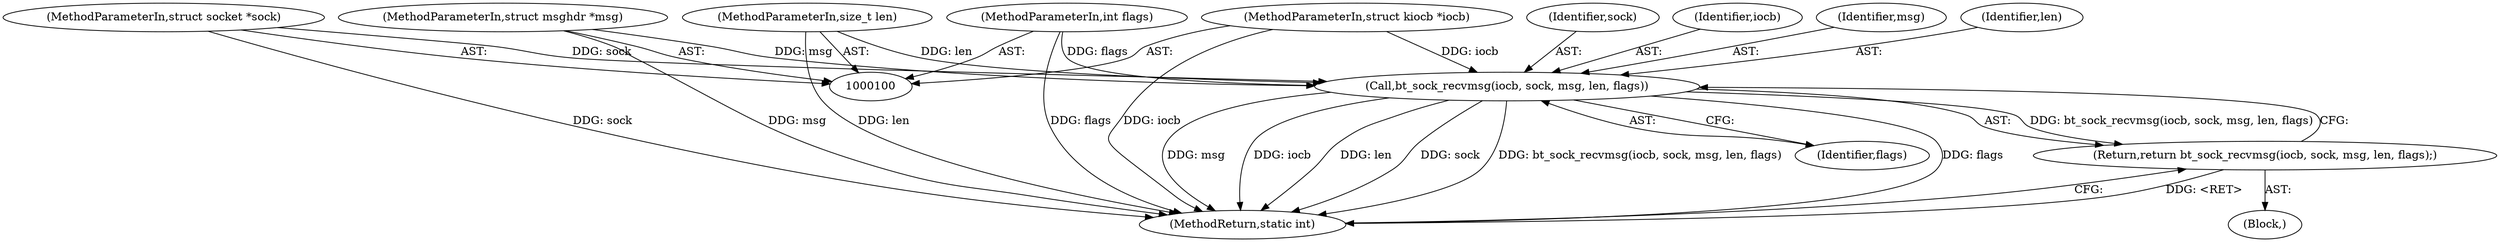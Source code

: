 digraph "0_linux_f3d3342602f8bcbf37d7c46641cb9bca7618eb1c_10@API" {
"1000156" [label="(Call,bt_sock_recvmsg(iocb, sock, msg, len, flags))"];
"1000101" [label="(MethodParameterIn,struct kiocb *iocb)"];
"1000102" [label="(MethodParameterIn,struct socket *sock)"];
"1000103" [label="(MethodParameterIn,struct msghdr *msg)"];
"1000104" [label="(MethodParameterIn,size_t len)"];
"1000105" [label="(MethodParameterIn,int flags)"];
"1000155" [label="(Return,return bt_sock_recvmsg(iocb, sock, msg, len, flags);)"];
"1000102" [label="(MethodParameterIn,struct socket *sock)"];
"1000161" [label="(Identifier,flags)"];
"1000162" [label="(MethodReturn,static int)"];
"1000103" [label="(MethodParameterIn,struct msghdr *msg)"];
"1000158" [label="(Identifier,sock)"];
"1000104" [label="(MethodParameterIn,size_t len)"];
"1000105" [label="(MethodParameterIn,int flags)"];
"1000101" [label="(MethodParameterIn,struct kiocb *iocb)"];
"1000106" [label="(Block,)"];
"1000156" [label="(Call,bt_sock_recvmsg(iocb, sock, msg, len, flags))"];
"1000157" [label="(Identifier,iocb)"];
"1000155" [label="(Return,return bt_sock_recvmsg(iocb, sock, msg, len, flags);)"];
"1000159" [label="(Identifier,msg)"];
"1000160" [label="(Identifier,len)"];
"1000156" -> "1000155"  [label="AST: "];
"1000156" -> "1000161"  [label="CFG: "];
"1000157" -> "1000156"  [label="AST: "];
"1000158" -> "1000156"  [label="AST: "];
"1000159" -> "1000156"  [label="AST: "];
"1000160" -> "1000156"  [label="AST: "];
"1000161" -> "1000156"  [label="AST: "];
"1000155" -> "1000156"  [label="CFG: "];
"1000156" -> "1000162"  [label="DDG: msg"];
"1000156" -> "1000162"  [label="DDG: iocb"];
"1000156" -> "1000162"  [label="DDG: len"];
"1000156" -> "1000162"  [label="DDG: sock"];
"1000156" -> "1000162"  [label="DDG: bt_sock_recvmsg(iocb, sock, msg, len, flags)"];
"1000156" -> "1000162"  [label="DDG: flags"];
"1000156" -> "1000155"  [label="DDG: bt_sock_recvmsg(iocb, sock, msg, len, flags)"];
"1000101" -> "1000156"  [label="DDG: iocb"];
"1000102" -> "1000156"  [label="DDG: sock"];
"1000103" -> "1000156"  [label="DDG: msg"];
"1000104" -> "1000156"  [label="DDG: len"];
"1000105" -> "1000156"  [label="DDG: flags"];
"1000101" -> "1000100"  [label="AST: "];
"1000101" -> "1000162"  [label="DDG: iocb"];
"1000102" -> "1000100"  [label="AST: "];
"1000102" -> "1000162"  [label="DDG: sock"];
"1000103" -> "1000100"  [label="AST: "];
"1000103" -> "1000162"  [label="DDG: msg"];
"1000104" -> "1000100"  [label="AST: "];
"1000104" -> "1000162"  [label="DDG: len"];
"1000105" -> "1000100"  [label="AST: "];
"1000105" -> "1000162"  [label="DDG: flags"];
"1000155" -> "1000106"  [label="AST: "];
"1000162" -> "1000155"  [label="CFG: "];
"1000155" -> "1000162"  [label="DDG: <RET>"];
}
